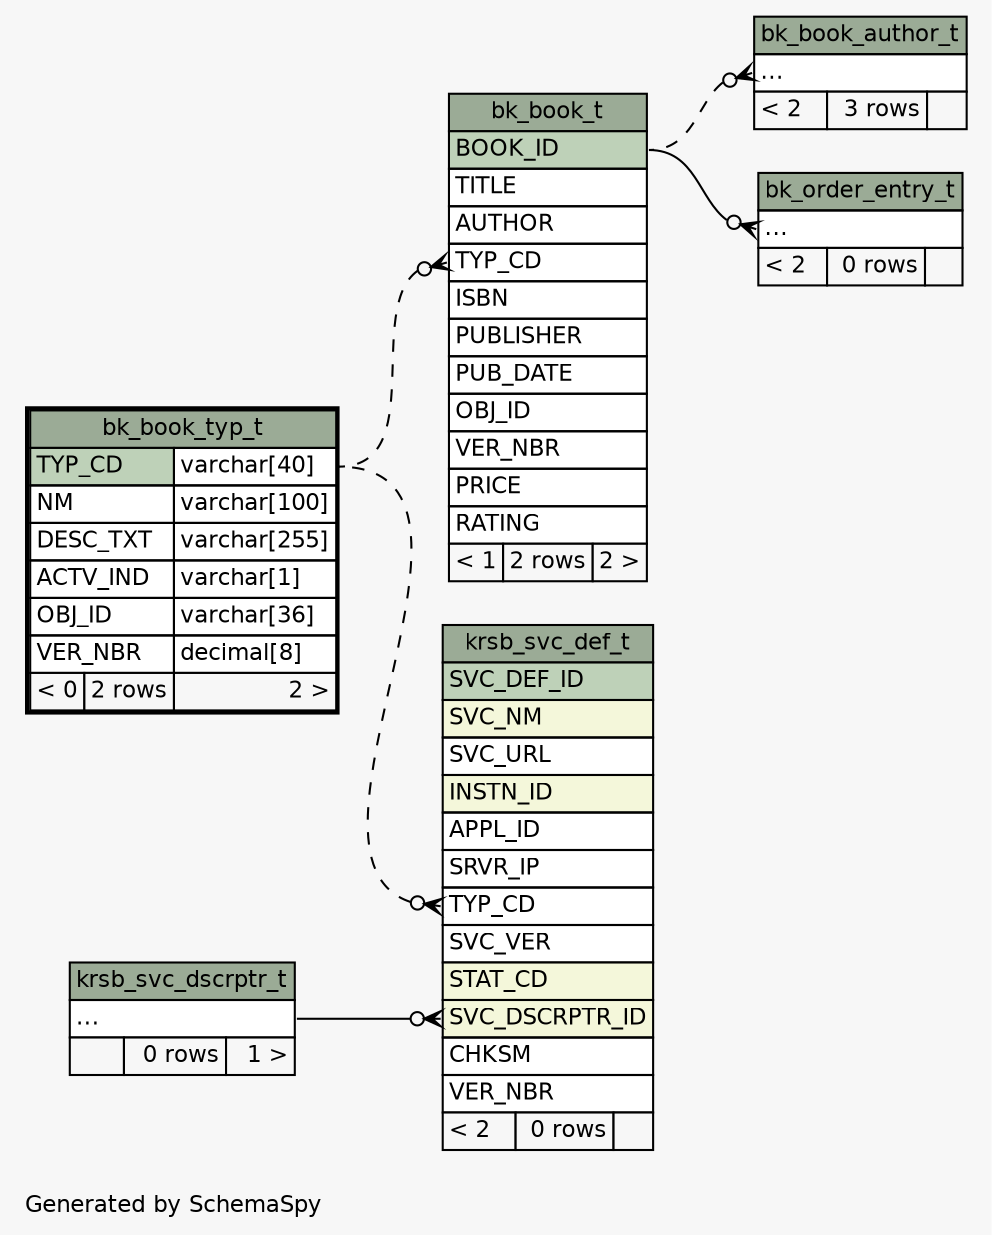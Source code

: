 // dot 2.28.0 on Mac OS X 10.7.2
// SchemaSpy rev 590
digraph "impliedTwoDegreesRelationshipsDiagram" {
  graph [
    rankdir="RL"
    bgcolor="#f7f7f7"
    label="\nGenerated by SchemaSpy"
    labeljust="l"
    nodesep="0.18"
    ranksep="0.46"
    fontname="Helvetica"
    fontsize="11"
  ];
  node [
    fontname="Helvetica"
    fontsize="11"
    shape="plaintext"
  ];
  edge [
    arrowsize="0.8"
  ];
  "bk_book_author_t":"elipses":w -> "bk_book_t":"BOOK_ID":e [arrowhead=none dir=back arrowtail=crowodot style=dashed];
  "bk_book_t":"TYP_CD":w -> "bk_book_typ_t":"TYP_CD.type":e [arrowhead=none dir=back arrowtail=crowodot style=dashed];
  "bk_order_entry_t":"elipses":w -> "bk_book_t":"BOOK_ID":e [arrowhead=none dir=back arrowtail=crowodot];
  "krsb_svc_def_t":"SVC_DSCRPTR_ID":w -> "krsb_svc_dscrptr_t":"elipses":e [arrowhead=none dir=back arrowtail=crowodot];
  "krsb_svc_def_t":"TYP_CD":w -> "bk_book_typ_t":"TYP_CD.type":e [arrowhead=none dir=back arrowtail=crowodot style=dashed];
  "bk_book_author_t" [
    label=<
    <TABLE BORDER="0" CELLBORDER="1" CELLSPACING="0" BGCOLOR="#ffffff">
      <TR><TD COLSPAN="3" BGCOLOR="#9bab96" ALIGN="CENTER">bk_book_author_t</TD></TR>
      <TR><TD PORT="elipses" COLSPAN="3" ALIGN="LEFT">...</TD></TR>
      <TR><TD ALIGN="LEFT" BGCOLOR="#f7f7f7">&lt; 2</TD><TD ALIGN="RIGHT" BGCOLOR="#f7f7f7">3 rows</TD><TD ALIGN="RIGHT" BGCOLOR="#f7f7f7">  </TD></TR>
    </TABLE>>
    URL="bk_book_author_t.html"
    tooltip="bk_book_author_t"
  ];
  "bk_book_t" [
    label=<
    <TABLE BORDER="0" CELLBORDER="1" CELLSPACING="0" BGCOLOR="#ffffff">
      <TR><TD COLSPAN="3" BGCOLOR="#9bab96" ALIGN="CENTER">bk_book_t</TD></TR>
      <TR><TD PORT="BOOK_ID" COLSPAN="3" BGCOLOR="#bed1b8" ALIGN="LEFT">BOOK_ID</TD></TR>
      <TR><TD PORT="TITLE" COLSPAN="3" ALIGN="LEFT">TITLE</TD></TR>
      <TR><TD PORT="AUTHOR" COLSPAN="3" ALIGN="LEFT">AUTHOR</TD></TR>
      <TR><TD PORT="TYP_CD" COLSPAN="3" ALIGN="LEFT">TYP_CD</TD></TR>
      <TR><TD PORT="ISBN" COLSPAN="3" ALIGN="LEFT">ISBN</TD></TR>
      <TR><TD PORT="PUBLISHER" COLSPAN="3" ALIGN="LEFT">PUBLISHER</TD></TR>
      <TR><TD PORT="PUB_DATE" COLSPAN="3" ALIGN="LEFT">PUB_DATE</TD></TR>
      <TR><TD PORT="OBJ_ID" COLSPAN="3" ALIGN="LEFT">OBJ_ID</TD></TR>
      <TR><TD PORT="VER_NBR" COLSPAN="3" ALIGN="LEFT">VER_NBR</TD></TR>
      <TR><TD PORT="PRICE" COLSPAN="3" ALIGN="LEFT">PRICE</TD></TR>
      <TR><TD PORT="RATING" COLSPAN="3" ALIGN="LEFT">RATING</TD></TR>
      <TR><TD ALIGN="LEFT" BGCOLOR="#f7f7f7">&lt; 1</TD><TD ALIGN="RIGHT" BGCOLOR="#f7f7f7">2 rows</TD><TD ALIGN="RIGHT" BGCOLOR="#f7f7f7">2 &gt;</TD></TR>
    </TABLE>>
    URL="bk_book_t.html"
    tooltip="bk_book_t"
  ];
  "bk_book_typ_t" [
    label=<
    <TABLE BORDER="2" CELLBORDER="1" CELLSPACING="0" BGCOLOR="#ffffff">
      <TR><TD COLSPAN="3" BGCOLOR="#9bab96" ALIGN="CENTER">bk_book_typ_t</TD></TR>
      <TR><TD PORT="TYP_CD" COLSPAN="2" BGCOLOR="#bed1b8" ALIGN="LEFT">TYP_CD</TD><TD PORT="TYP_CD.type" ALIGN="LEFT">varchar[40]</TD></TR>
      <TR><TD PORT="NM" COLSPAN="2" ALIGN="LEFT">NM</TD><TD PORT="NM.type" ALIGN="LEFT">varchar[100]</TD></TR>
      <TR><TD PORT="DESC_TXT" COLSPAN="2" ALIGN="LEFT">DESC_TXT</TD><TD PORT="DESC_TXT.type" ALIGN="LEFT">varchar[255]</TD></TR>
      <TR><TD PORT="ACTV_IND" COLSPAN="2" ALIGN="LEFT">ACTV_IND</TD><TD PORT="ACTV_IND.type" ALIGN="LEFT">varchar[1]</TD></TR>
      <TR><TD PORT="OBJ_ID" COLSPAN="2" ALIGN="LEFT">OBJ_ID</TD><TD PORT="OBJ_ID.type" ALIGN="LEFT">varchar[36]</TD></TR>
      <TR><TD PORT="VER_NBR" COLSPAN="2" ALIGN="LEFT">VER_NBR</TD><TD PORT="VER_NBR.type" ALIGN="LEFT">decimal[8]</TD></TR>
      <TR><TD ALIGN="LEFT" BGCOLOR="#f7f7f7">&lt; 0</TD><TD ALIGN="RIGHT" BGCOLOR="#f7f7f7">2 rows</TD><TD ALIGN="RIGHT" BGCOLOR="#f7f7f7">2 &gt;</TD></TR>
    </TABLE>>
    URL="bk_book_typ_t.html"
    tooltip="bk_book_typ_t"
  ];
  "bk_order_entry_t" [
    label=<
    <TABLE BORDER="0" CELLBORDER="1" CELLSPACING="0" BGCOLOR="#ffffff">
      <TR><TD COLSPAN="3" BGCOLOR="#9bab96" ALIGN="CENTER">bk_order_entry_t</TD></TR>
      <TR><TD PORT="elipses" COLSPAN="3" ALIGN="LEFT">...</TD></TR>
      <TR><TD ALIGN="LEFT" BGCOLOR="#f7f7f7">&lt; 2</TD><TD ALIGN="RIGHT" BGCOLOR="#f7f7f7">0 rows</TD><TD ALIGN="RIGHT" BGCOLOR="#f7f7f7">  </TD></TR>
    </TABLE>>
    URL="bk_order_entry_t.html"
    tooltip="bk_order_entry_t"
  ];
  "krsb_svc_def_t" [
    label=<
    <TABLE BORDER="0" CELLBORDER="1" CELLSPACING="0" BGCOLOR="#ffffff">
      <TR><TD COLSPAN="3" BGCOLOR="#9bab96" ALIGN="CENTER">krsb_svc_def_t</TD></TR>
      <TR><TD PORT="SVC_DEF_ID" COLSPAN="3" BGCOLOR="#bed1b8" ALIGN="LEFT">SVC_DEF_ID</TD></TR>
      <TR><TD PORT="SVC_NM" COLSPAN="3" BGCOLOR="#f4f7da" ALIGN="LEFT">SVC_NM</TD></TR>
      <TR><TD PORT="SVC_URL" COLSPAN="3" ALIGN="LEFT">SVC_URL</TD></TR>
      <TR><TD PORT="INSTN_ID" COLSPAN="3" BGCOLOR="#f4f7da" ALIGN="LEFT">INSTN_ID</TD></TR>
      <TR><TD PORT="APPL_ID" COLSPAN="3" ALIGN="LEFT">APPL_ID</TD></TR>
      <TR><TD PORT="SRVR_IP" COLSPAN="3" ALIGN="LEFT">SRVR_IP</TD></TR>
      <TR><TD PORT="TYP_CD" COLSPAN="3" ALIGN="LEFT">TYP_CD</TD></TR>
      <TR><TD PORT="SVC_VER" COLSPAN="3" ALIGN="LEFT">SVC_VER</TD></TR>
      <TR><TD PORT="STAT_CD" COLSPAN="3" BGCOLOR="#f4f7da" ALIGN="LEFT">STAT_CD</TD></TR>
      <TR><TD PORT="SVC_DSCRPTR_ID" COLSPAN="3" BGCOLOR="#f4f7da" ALIGN="LEFT">SVC_DSCRPTR_ID</TD></TR>
      <TR><TD PORT="CHKSM" COLSPAN="3" ALIGN="LEFT">CHKSM</TD></TR>
      <TR><TD PORT="VER_NBR" COLSPAN="3" ALIGN="LEFT">VER_NBR</TD></TR>
      <TR><TD ALIGN="LEFT" BGCOLOR="#f7f7f7">&lt; 2</TD><TD ALIGN="RIGHT" BGCOLOR="#f7f7f7">0 rows</TD><TD ALIGN="RIGHT" BGCOLOR="#f7f7f7">  </TD></TR>
    </TABLE>>
    URL="krsb_svc_def_t.html"
    tooltip="krsb_svc_def_t"
  ];
  "krsb_svc_dscrptr_t" [
    label=<
    <TABLE BORDER="0" CELLBORDER="1" CELLSPACING="0" BGCOLOR="#ffffff">
      <TR><TD COLSPAN="3" BGCOLOR="#9bab96" ALIGN="CENTER">krsb_svc_dscrptr_t</TD></TR>
      <TR><TD PORT="elipses" COLSPAN="3" ALIGN="LEFT">...</TD></TR>
      <TR><TD ALIGN="LEFT" BGCOLOR="#f7f7f7">  </TD><TD ALIGN="RIGHT" BGCOLOR="#f7f7f7">0 rows</TD><TD ALIGN="RIGHT" BGCOLOR="#f7f7f7">1 &gt;</TD></TR>
    </TABLE>>
    URL="krsb_svc_dscrptr_t.html"
    tooltip="krsb_svc_dscrptr_t"
  ];
}
